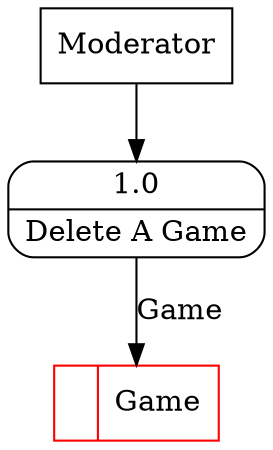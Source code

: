 digraph dfd2{ 
node[shape=record]
200 [label="<f0>  |<f1> Game " color=red];
201 [label="Moderator" shape=box];
202 [label="{<f0> 1.0|<f1> Delete A Game }" shape=Mrecord];
201 -> 202
202 -> 200 [label="Game"]
}